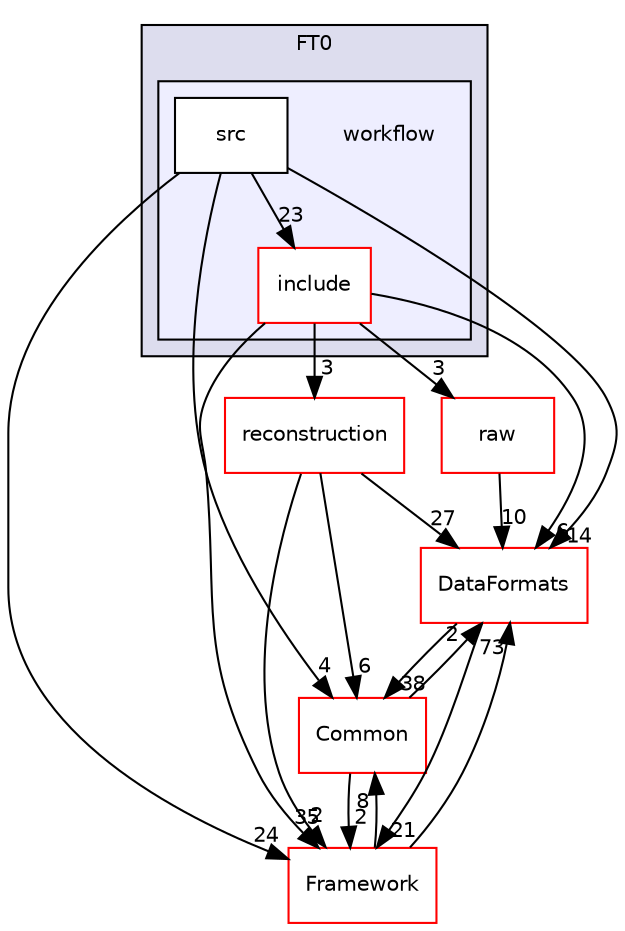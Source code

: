 digraph "/home/travis/build/AliceO2Group/AliceO2/Detectors/FIT/FT0/workflow" {
  bgcolor=transparent;
  compound=true
  node [ fontsize="10", fontname="Helvetica"];
  edge [ labelfontsize="10", labelfontname="Helvetica"];
  subgraph clusterdir_732f729910dd598014f768fa2866f334 {
    graph [ bgcolor="#ddddee", pencolor="black", label="FT0" fontname="Helvetica", fontsize="10", URL="dir_732f729910dd598014f768fa2866f334.html"]
  subgraph clusterdir_db2620e5be5f5f7bc69e8ed28a3729c7 {
    graph [ bgcolor="#eeeeff", pencolor="black", label="" URL="dir_db2620e5be5f5f7bc69e8ed28a3729c7.html"];
    dir_db2620e5be5f5f7bc69e8ed28a3729c7 [shape=plaintext label="workflow"];
    dir_ddefa1c93b06b88863ed284983804d8f [shape=box label="include" color="red" fillcolor="white" style="filled" URL="dir_ddefa1c93b06b88863ed284983804d8f.html"];
    dir_653475d871d0e907f9d0ff42c790e616 [shape=box label="src" color="black" fillcolor="white" style="filled" URL="dir_653475d871d0e907f9d0ff42c790e616.html"];
  }
  }
  dir_e62a450b26de845460eb308fa2db0683 [shape=box label="raw" color="red" URL="dir_e62a450b26de845460eb308fa2db0683.html"];
  dir_4ab6b4cc6a7edbff49100e9123df213f [shape=box label="Common" color="red" URL="dir_4ab6b4cc6a7edbff49100e9123df213f.html"];
  dir_ca639a046a87a9287b3468a6ba2bbef1 [shape=box label="reconstruction" color="red" URL="dir_ca639a046a87a9287b3468a6ba2bbef1.html"];
  dir_bcbb2cf9a3d3d83e5515c82071a07177 [shape=box label="Framework" color="red" URL="dir_bcbb2cf9a3d3d83e5515c82071a07177.html"];
  dir_2171f7ec022c5423887b07c69b2f5b48 [shape=box label="DataFormats" color="red" URL="dir_2171f7ec022c5423887b07c69b2f5b48.html"];
  dir_e62a450b26de845460eb308fa2db0683->dir_2171f7ec022c5423887b07c69b2f5b48 [headlabel="10", labeldistance=1.5 headhref="dir_000476_000090.html"];
  dir_653475d871d0e907f9d0ff42c790e616->dir_4ab6b4cc6a7edbff49100e9123df213f [headlabel="4", labeldistance=1.5 headhref="dir_000429_000036.html"];
  dir_653475d871d0e907f9d0ff42c790e616->dir_ddefa1c93b06b88863ed284983804d8f [headlabel="23", labeldistance=1.5 headhref="dir_000429_000415.html"];
  dir_653475d871d0e907f9d0ff42c790e616->dir_bcbb2cf9a3d3d83e5515c82071a07177 [headlabel="24", labeldistance=1.5 headhref="dir_000429_000063.html"];
  dir_653475d871d0e907f9d0ff42c790e616->dir_2171f7ec022c5423887b07c69b2f5b48 [headlabel="14", labeldistance=1.5 headhref="dir_000429_000090.html"];
  dir_4ab6b4cc6a7edbff49100e9123df213f->dir_bcbb2cf9a3d3d83e5515c82071a07177 [headlabel="2", labeldistance=1.5 headhref="dir_000036_000063.html"];
  dir_4ab6b4cc6a7edbff49100e9123df213f->dir_2171f7ec022c5423887b07c69b2f5b48 [headlabel="2", labeldistance=1.5 headhref="dir_000036_000090.html"];
  dir_ca639a046a87a9287b3468a6ba2bbef1->dir_4ab6b4cc6a7edbff49100e9123df213f [headlabel="6", labeldistance=1.5 headhref="dir_000480_000036.html"];
  dir_ca639a046a87a9287b3468a6ba2bbef1->dir_bcbb2cf9a3d3d83e5515c82071a07177 [headlabel="2", labeldistance=1.5 headhref="dir_000480_000063.html"];
  dir_ca639a046a87a9287b3468a6ba2bbef1->dir_2171f7ec022c5423887b07c69b2f5b48 [headlabel="27", labeldistance=1.5 headhref="dir_000480_000090.html"];
  dir_ddefa1c93b06b88863ed284983804d8f->dir_e62a450b26de845460eb308fa2db0683 [headlabel="3", labeldistance=1.5 headhref="dir_000415_000476.html"];
  dir_ddefa1c93b06b88863ed284983804d8f->dir_ca639a046a87a9287b3468a6ba2bbef1 [headlabel="3", labeldistance=1.5 headhref="dir_000415_000480.html"];
  dir_ddefa1c93b06b88863ed284983804d8f->dir_bcbb2cf9a3d3d83e5515c82071a07177 [headlabel="35", labeldistance=1.5 headhref="dir_000415_000063.html"];
  dir_ddefa1c93b06b88863ed284983804d8f->dir_2171f7ec022c5423887b07c69b2f5b48 [headlabel="6", labeldistance=1.5 headhref="dir_000415_000090.html"];
  dir_bcbb2cf9a3d3d83e5515c82071a07177->dir_4ab6b4cc6a7edbff49100e9123df213f [headlabel="8", labeldistance=1.5 headhref="dir_000063_000036.html"];
  dir_bcbb2cf9a3d3d83e5515c82071a07177->dir_2171f7ec022c5423887b07c69b2f5b48 [headlabel="73", labeldistance=1.5 headhref="dir_000063_000090.html"];
  dir_2171f7ec022c5423887b07c69b2f5b48->dir_4ab6b4cc6a7edbff49100e9123df213f [headlabel="38", labeldistance=1.5 headhref="dir_000090_000036.html"];
  dir_2171f7ec022c5423887b07c69b2f5b48->dir_bcbb2cf9a3d3d83e5515c82071a07177 [headlabel="21", labeldistance=1.5 headhref="dir_000090_000063.html"];
}
